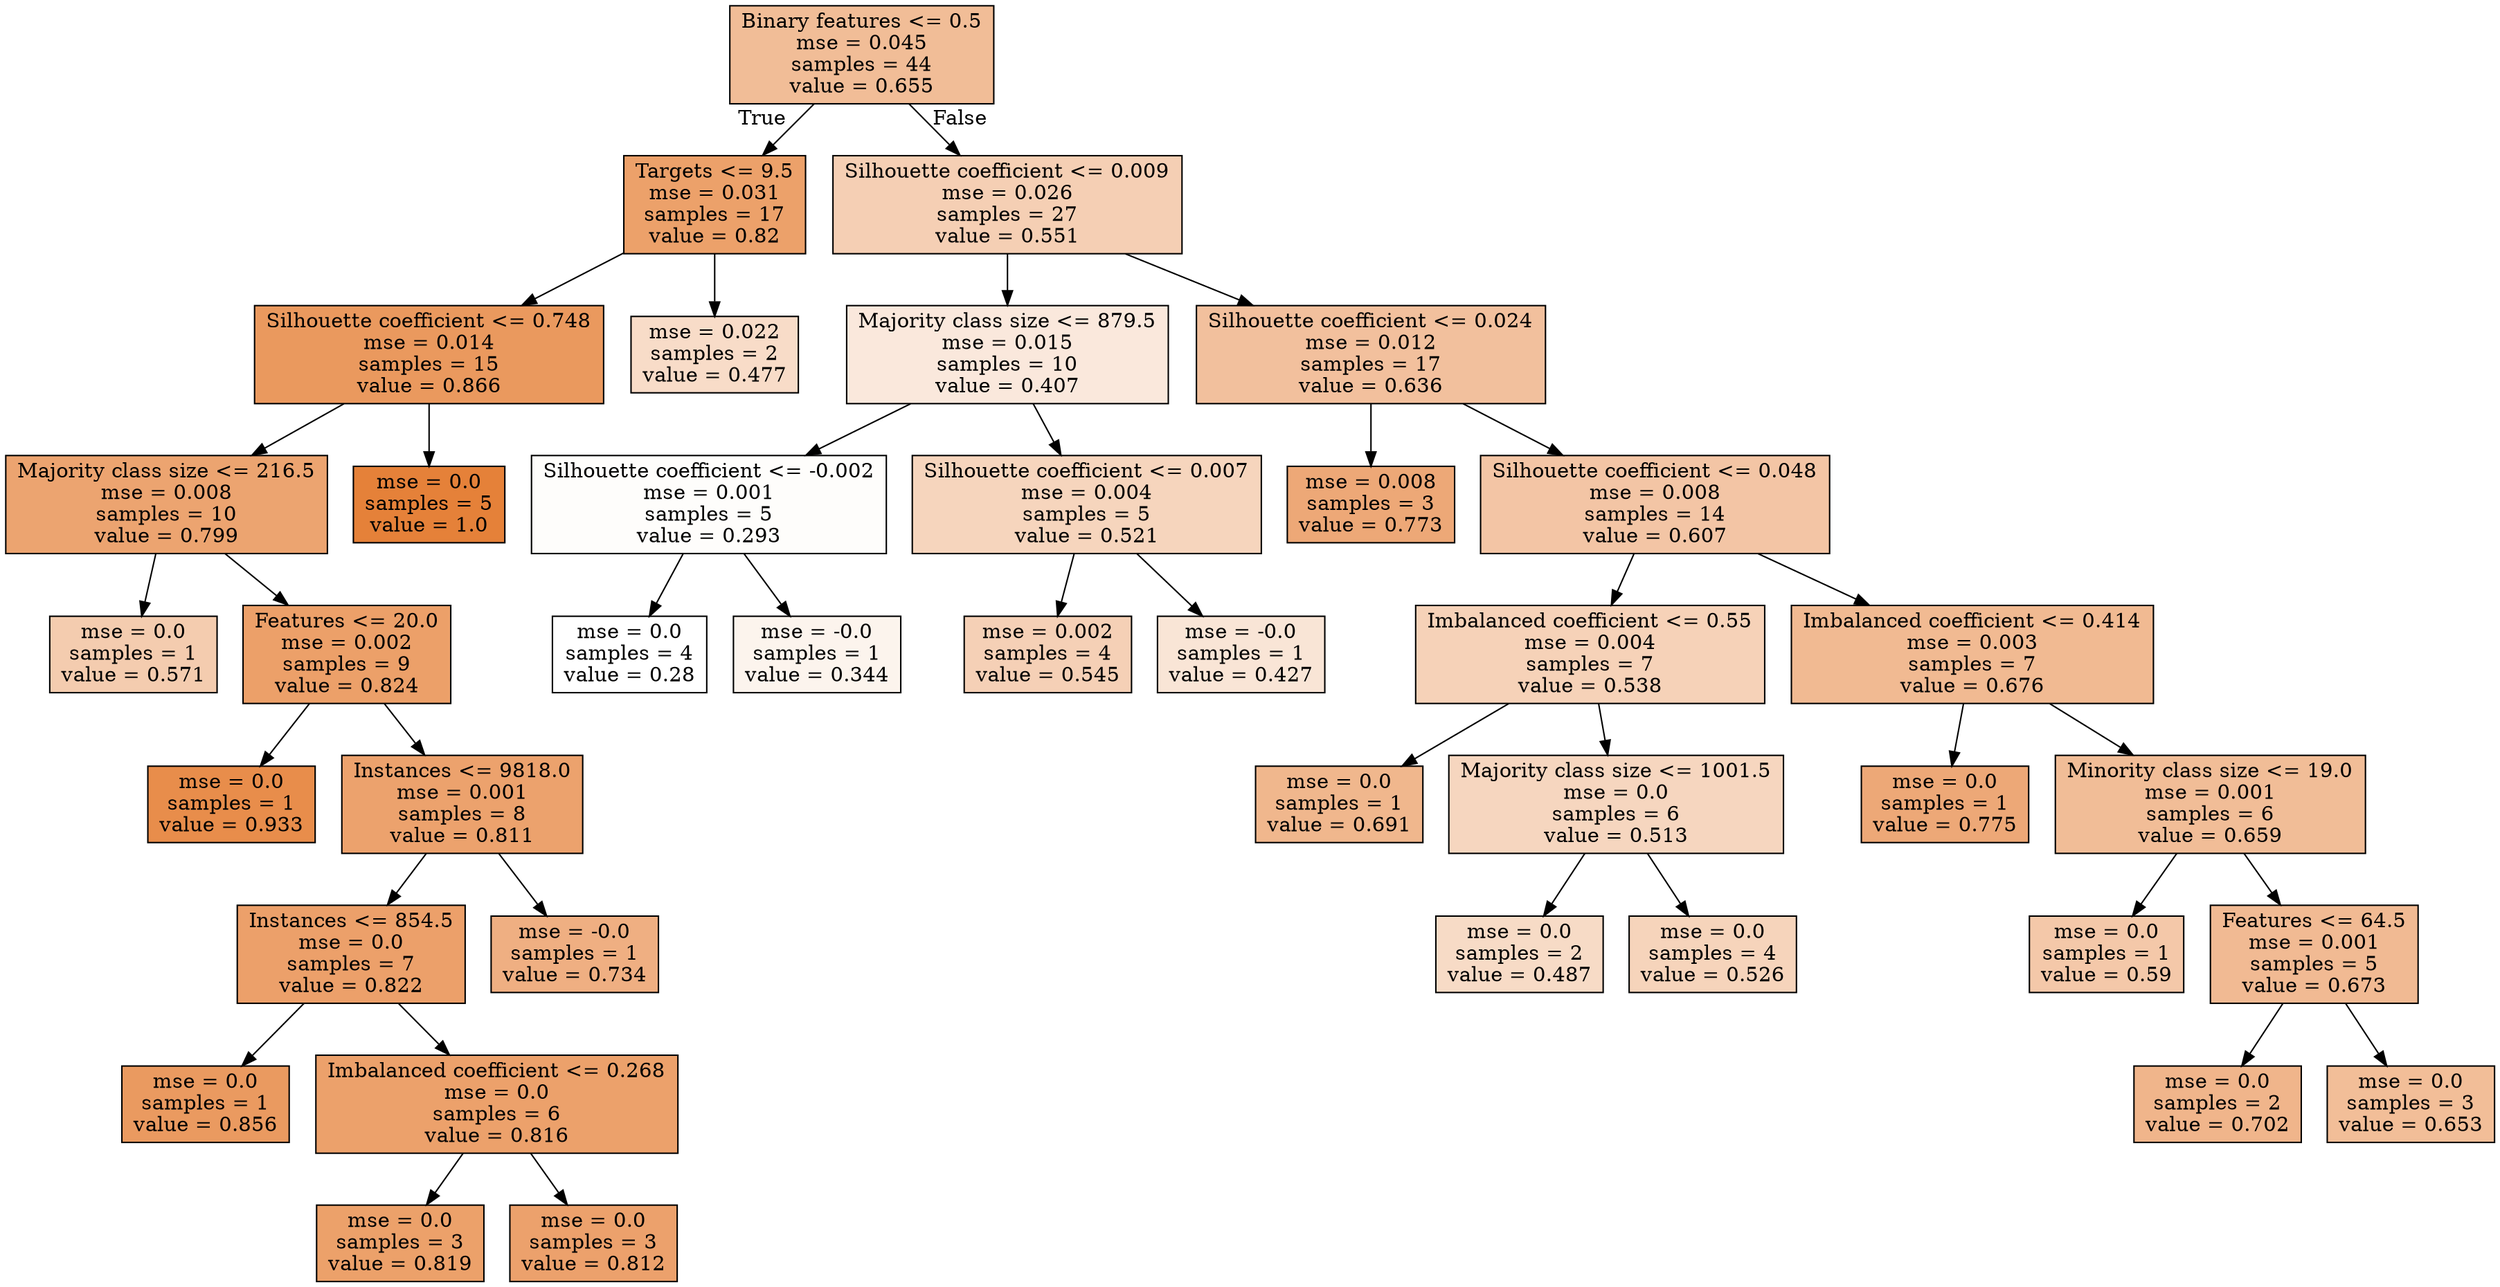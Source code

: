 digraph Tree {
node [shape=box, style="filled", color="black"] ;
0 [label="Binary features <= 0.5\nmse = 0.045\nsamples = 44\nvalue = 0.655", fillcolor="#e5813985"] ;
1 [label="Targets <= 9.5\nmse = 0.031\nsamples = 17\nvalue = 0.82", fillcolor="#e58139bf"] ;
0 -> 1 [labeldistance=2.5, labelangle=45, headlabel="True"] ;
2 [label="Silhouette coefficient <= 0.748\nmse = 0.014\nsamples = 15\nvalue = 0.866", fillcolor="#e58139cf"] ;
1 -> 2 ;
3 [label="Majority class size <= 216.5\nmse = 0.008\nsamples = 10\nvalue = 0.799", fillcolor="#e58139b8"] ;
2 -> 3 ;
4 [label="mse = 0.0\nsamples = 1\nvalue = 0.571", fillcolor="#e5813967"] ;
3 -> 4 ;
5 [label="Features <= 20.0\nmse = 0.002\nsamples = 9\nvalue = 0.824", fillcolor="#e58139c1"] ;
3 -> 5 ;
6 [label="mse = 0.0\nsamples = 1\nvalue = 0.933", fillcolor="#e58139e7"] ;
5 -> 6 ;
7 [label="Instances <= 9818.0\nmse = 0.001\nsamples = 8\nvalue = 0.811", fillcolor="#e58139bc"] ;
5 -> 7 ;
8 [label="Instances <= 854.5\nmse = 0.0\nsamples = 7\nvalue = 0.822", fillcolor="#e58139c0"] ;
7 -> 8 ;
9 [label="mse = 0.0\nsamples = 1\nvalue = 0.856", fillcolor="#e58139cc"] ;
8 -> 9 ;
10 [label="Imbalanced coefficient <= 0.268\nmse = 0.0\nsamples = 6\nvalue = 0.816", fillcolor="#e58139be"] ;
8 -> 10 ;
11 [label="mse = 0.0\nsamples = 3\nvalue = 0.819", fillcolor="#e58139bf"] ;
10 -> 11 ;
12 [label="mse = 0.0\nsamples = 3\nvalue = 0.812", fillcolor="#e58139bd"] ;
10 -> 12 ;
13 [label="mse = -0.0\nsamples = 1\nvalue = 0.734", fillcolor="#e58139a1"] ;
7 -> 13 ;
14 [label="mse = 0.0\nsamples = 5\nvalue = 1.0", fillcolor="#e58139ff"] ;
2 -> 14 ;
15 [label="mse = 0.022\nsamples = 2\nvalue = 0.477", fillcolor="#e5813946"] ;
1 -> 15 ;
16 [label="Silhouette coefficient <= 0.009\nmse = 0.026\nsamples = 27\nvalue = 0.551", fillcolor="#e5813960"] ;
0 -> 16 [labeldistance=2.5, labelangle=-45, headlabel="False"] ;
17 [label="Majority class size <= 879.5\nmse = 0.015\nsamples = 10\nvalue = 0.407", fillcolor="#e581392d"] ;
16 -> 17 ;
18 [label="Silhouette coefficient <= -0.002\nmse = 0.001\nsamples = 5\nvalue = 0.293", fillcolor="#e5813904"] ;
17 -> 18 ;
19 [label="mse = 0.0\nsamples = 4\nvalue = 0.28", fillcolor="#e5813900"] ;
18 -> 19 ;
20 [label="mse = -0.0\nsamples = 1\nvalue = 0.344", fillcolor="#e5813916"] ;
18 -> 20 ;
21 [label="Silhouette coefficient <= 0.007\nmse = 0.004\nsamples = 5\nvalue = 0.521", fillcolor="#e5813955"] ;
17 -> 21 ;
22 [label="mse = 0.002\nsamples = 4\nvalue = 0.545", fillcolor="#e581395e"] ;
21 -> 22 ;
23 [label="mse = -0.0\nsamples = 1\nvalue = 0.427", fillcolor="#e5813934"] ;
21 -> 23 ;
24 [label="Silhouette coefficient <= 0.024\nmse = 0.012\nsamples = 17\nvalue = 0.636", fillcolor="#e581397e"] ;
16 -> 24 ;
25 [label="mse = 0.008\nsamples = 3\nvalue = 0.773", fillcolor="#e58139af"] ;
24 -> 25 ;
26 [label="Silhouette coefficient <= 0.048\nmse = 0.008\nsamples = 14\nvalue = 0.607", fillcolor="#e5813974"] ;
24 -> 26 ;
27 [label="Imbalanced coefficient <= 0.55\nmse = 0.004\nsamples = 7\nvalue = 0.538", fillcolor="#e581395b"] ;
26 -> 27 ;
28 [label="mse = 0.0\nsamples = 1\nvalue = 0.691", fillcolor="#e5813992"] ;
27 -> 28 ;
29 [label="Majority class size <= 1001.5\nmse = 0.0\nsamples = 6\nvalue = 0.513", fillcolor="#e5813952"] ;
27 -> 29 ;
30 [label="mse = 0.0\nsamples = 2\nvalue = 0.487", fillcolor="#e5813949"] ;
29 -> 30 ;
31 [label="mse = 0.0\nsamples = 4\nvalue = 0.526", fillcolor="#e5813957"] ;
29 -> 31 ;
32 [label="Imbalanced coefficient <= 0.414\nmse = 0.003\nsamples = 7\nvalue = 0.676", fillcolor="#e581398c"] ;
26 -> 32 ;
33 [label="mse = 0.0\nsamples = 1\nvalue = 0.775", fillcolor="#e58139af"] ;
32 -> 33 ;
34 [label="Minority class size <= 19.0\nmse = 0.001\nsamples = 6\nvalue = 0.659", fillcolor="#e5813986"] ;
32 -> 34 ;
35 [label="mse = 0.0\nsamples = 1\nvalue = 0.59", fillcolor="#e581396e"] ;
34 -> 35 ;
36 [label="Features <= 64.5\nmse = 0.001\nsamples = 5\nvalue = 0.673", fillcolor="#e581398b"] ;
34 -> 36 ;
37 [label="mse = 0.0\nsamples = 2\nvalue = 0.702", fillcolor="#e5813995"] ;
36 -> 37 ;
38 [label="mse = 0.0\nsamples = 3\nvalue = 0.653", fillcolor="#e5813984"] ;
36 -> 38 ;
}